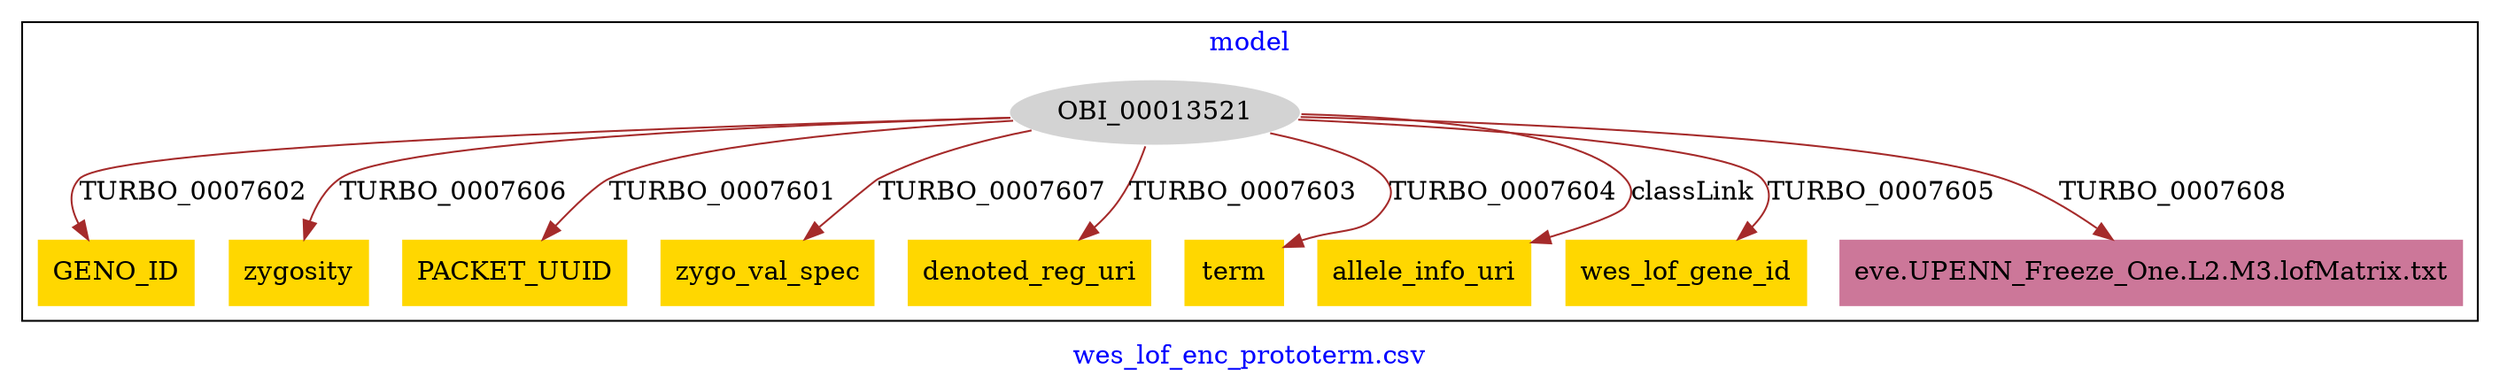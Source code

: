 digraph n0 {
fontcolor="blue"
remincross="true"
label="wes_lof_enc_prototerm.csv"
subgraph cluster {
label="model"
n2[style="filled",color="white",fillcolor="lightgray",label="OBI_00013521"];
n3[shape="plaintext",style="filled",fillcolor="gold",label="GENO_ID"];
n4[shape="plaintext",style="filled",fillcolor="gold",label="zygosity"];
n5[shape="plaintext",style="filled",fillcolor="gold",label="PACKET_UUID"];
n6[shape="plaintext",style="filled",fillcolor="gold",label="zygo_val_spec"];
n7[shape="plaintext",style="filled",fillcolor="gold",label="denoted_reg_uri"];
n8[shape="plaintext",style="filled",fillcolor="gold",label="term"];
n9[shape="plaintext",style="filled",fillcolor="gold",label="allele_info_uri"];
n10[shape="plaintext",style="filled",fillcolor="gold",label="wes_lof_gene_id"];
n11[shape="plaintext",style="filled",fillcolor="#CC7799",label="eve.UPENN_Freeze_One.L2.M3.lofMatrix.txt"];
}
n2 -> n3[color="brown",fontcolor="black",label="TURBO_0007602"]
n2 -> n4[color="brown",fontcolor="black",label="TURBO_0007606"]
n2 -> n5[color="brown",fontcolor="black",label="TURBO_0007601"]
n2 -> n6[color="brown",fontcolor="black",label="TURBO_0007607"]
n2 -> n7[color="brown",fontcolor="black",label="TURBO_0007603"]
n2 -> n8[color="brown",fontcolor="black",label="TURBO_0007604"]
n2 -> n9[color="brown",fontcolor="black",label="classLink"]
n2 -> n10[color="brown",fontcolor="black",label="TURBO_0007605"]
n2 -> n11[color="brown",fontcolor="black",label="TURBO_0007608"]
}
